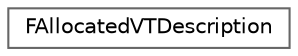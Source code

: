 digraph "Graphical Class Hierarchy"
{
 // INTERACTIVE_SVG=YES
 // LATEX_PDF_SIZE
  bgcolor="transparent";
  edge [fontname=Helvetica,fontsize=10,labelfontname=Helvetica,labelfontsize=10];
  node [fontname=Helvetica,fontsize=10,shape=box,height=0.2,width=0.4];
  rankdir="LR";
  Node0 [id="Node000000",label="FAllocatedVTDescription",height=0.2,width=0.4,color="grey40", fillcolor="white", style="filled",URL="$d1/dd0/structFAllocatedVTDescription.html",tooltip="Parameters needed to create an IAllocatedVirtualTexture Describes both page table and physical textur..."];
}
